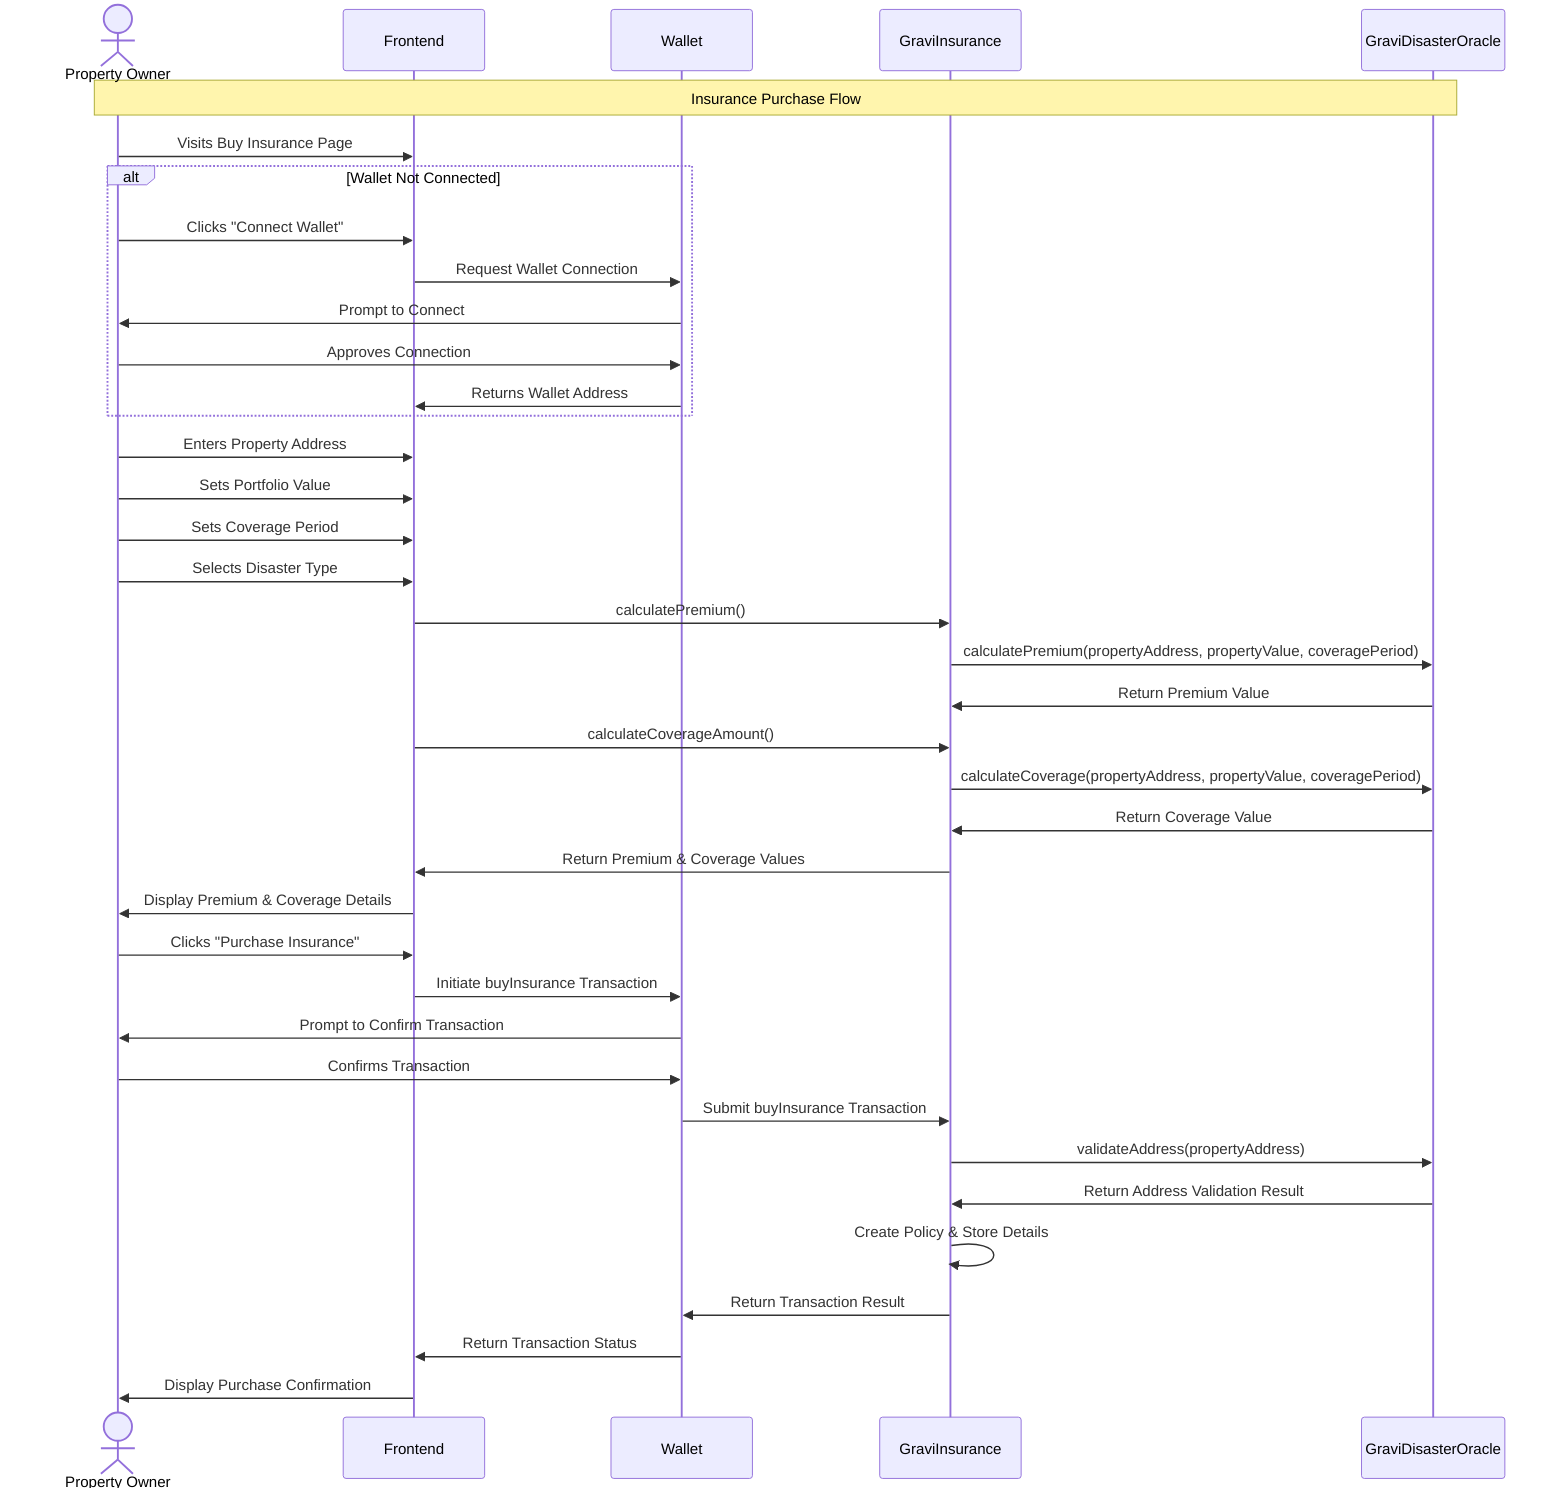 sequenceDiagram
    actor User as Property Owner
    participant Frontend
    participant Wallet as Wallet
    participant Contract as GraviInsurance
    participant Oracle as GraviDisasterOracle

    %% Buy Insurance Flow
    Note over User, Oracle: Insurance Purchase Flow
    User->>Frontend: Visits Buy Insurance Page
    
    alt Wallet Not Connected
    User->>Frontend: Clicks "Connect Wallet"
    Frontend->>Wallet: Request Wallet Connection
    Wallet->>User: Prompt to Connect
    User->>Wallet: Approves Connection
    Wallet->>Frontend: Returns Wallet Address
    end

    User->>Frontend: Enters Property Address
    User->>Frontend: Sets Portfolio Value
    User->>Frontend: Sets Coverage Period
    User->>Frontend: Selects Disaster Type
    
    Frontend->>Contract: calculatePremium()
    Contract->>Oracle: calculatePremium(propertyAddress, propertyValue, coveragePeriod)
    Oracle->>Contract: Return Premium Value
    
    Frontend->>Contract: calculateCoverageAmount()
    Contract->>Oracle: calculateCoverage(propertyAddress, propertyValue, coveragePeriod)
    Oracle->>Contract: Return Coverage Value
    
    Contract->>Frontend: Return Premium & Coverage Values
    Frontend->>User: Display Premium & Coverage Details
    
    User->>Frontend: Clicks "Purchase Insurance"
    Frontend->>Wallet: Initiate buyInsurance Transaction
    Wallet->>User: Prompt to Confirm Transaction
    User->>Wallet: Confirms Transaction
    Wallet->>Contract: Submit buyInsurance Transaction
    
    Contract->>Oracle: validateAddress(propertyAddress)
    Oracle->>Contract: Return Address Validation Result
    
    Contract->>Contract: Create Policy & Store Details
    Contract->>Wallet: Return Transaction Result
    Wallet->>Frontend: Return Transaction Status
    Frontend->>User: Display Purchase Confirmation